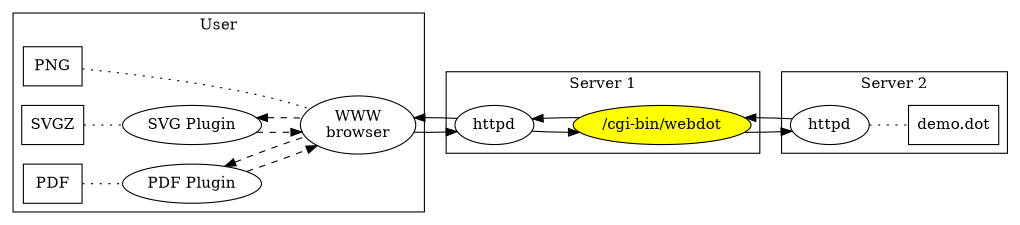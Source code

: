digraph G {
  graph [rankdir=LR, size="7,1.5"]
  subgraph cluster_0 {
    graph [label=User]
    edge [style=dashed]
    browser [label="WWW\nbrowser" URL="http://www.mozilla.org/"]
    svgplugin [label="SVG Plugin" URL="http://www.adobe.com/svg/viewer/install/old.html"]
    pdfplugin [label="PDF Plugin" URL="http://www.adobe.com/support/downloads/product.jsp?product=10&platform=unix"]
    svgplugin -> browser
    svgplugin -> browser [dir=back]
    pdfplugin -> browser
    pdfplugin -> browser [dir=back]
    {
      graph [rank=same]
      pngpage [label=PNG shape=box URL="/cgi-bin/webdot/webdot/demo.dot.dot.png"]
      svgpage [label=SVGZ shape=box URL="/cgi-bin/webdot/webdot/demo.dot.dot.svgz"]
      pdfpage [label=PDF shape=box URL="/cgi-bin/webdot/webdot/demo.dot.dot.pdf"]
    }
    pngpage -> browser [dir=none style=dotted]
    svgpage -> svgplugin [dir=none style=dotted]
    pdfpage -> pdfplugin [dir=none style=dotted]
  }
  subgraph cluster_1 {
    graph [label="Server 1"]
    httpd1 [label=httpd URL="http://httpd.apache.org/"]
    webdot [label="/cgi-bin/webdot" style=filled fillcolor=yellow color=black URL="/webdot/"]
  }
  subgraph cluster_2 {
    graph [label="Server 2"]
    httpd2 [label=httpd URL="http://httpd.apache.org/"]
    "demo.dot" [shape=box URL="/webdot/demo.dot"]
    httpd2 -> "demo.dot" [dir=none style=dotted]
  }
  browser -> httpd1 -> webdot -> httpd2
  browser -> httpd1 -> webdot -> httpd2 [dir=back]
}

